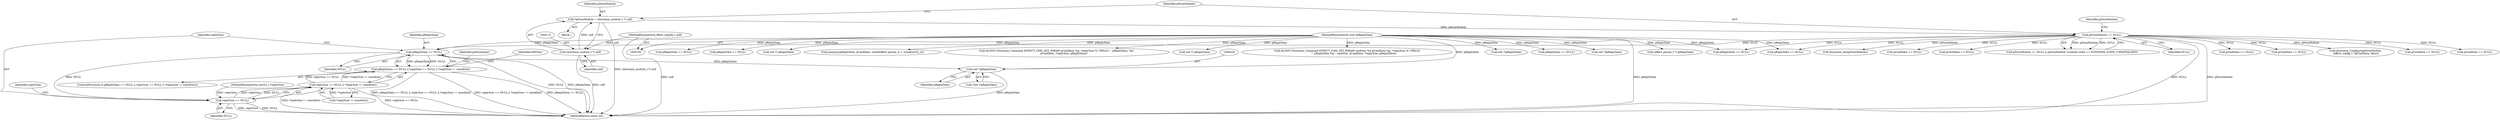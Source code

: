 digraph "0_Android_aeea52da00d210587fb3ed895de3d5f2e0264c88_0@pointer" {
"1000392" [label="(Call,pReplyData == NULL)"];
"1000106" [label="(MethodParameterIn,void *pReplyData)"];
"1000118" [label="(Call,pDwmModule == NULL)"];
"1000109" [label="(Call,*pDwmModule = (downmix_module_t *) self)"];
"1000111" [label="(Call,(downmix_module_t *) self)"];
"1000101" [label="(MethodParameterIn,effect_handle_t self)"];
"1000391" [label="(Call,pReplyData == NULL || replySize == NULL || *replySize != sizeof(int))"];
"1000396" [label="(Call,replySize == NULL)"];
"1000395" [label="(Call,replySize == NULL || *replySize != sizeof(int))"];
"1000427" [label="(Call,(int *)pReplyData)"];
"1000396" [label="(Call,replySize == NULL)"];
"1000334" [label="(Call,pReplyData == NULL)"];
"1000391" [label="(Call,pReplyData == NULL || replySize == NULL || *replySize != sizeof(int))"];
"1000320" [label="(Call,pCmdData == NULL)"];
"1000101" [label="(MethodParameterIn,effect_handle_t self)"];
"1000117" [label="(Call,pDwmModule == NULL || pDwmModule->context.state == DOWNMIX_STATE_UNINITIALIZED)"];
"1000119" [label="(Identifier,pDwmModule)"];
"1000105" [label="(MethodParameterIn,uint32_t *replySize)"];
"1000200" [label="(Call,(int *) pReplyData)"];
"1000110" [label="(Identifier,pDwmModule)"];
"1000549" [label="(Call,pCmdData == NULL)"];
"1000118" [label="(Call,pDwmModule == NULL)"];
"1000173" [label="(Call,pCmdData == NULL)"];
"1000267" [label="(Call,memcpy(pReplyData, pCmdData, sizeof(effect_param_t) + sizeof(int32_t)))"];
"1000203" [label="(Call,Downmix_Configure(pDwmModule,\n (effect_config_t *)pCmdData, false))"];
"1000395" [label="(Call,replySize == NULL || *replySize != sizeof(int))"];
"1000572" [label="(MethodReturn,static int)"];
"1000478" [label="(Call,pCmdData == NULL)"];
"1000113" [label="(Identifier,self)"];
"1000411" [label="(Identifier,pDownmixer)"];
"1000216" [label="(Call,ALOGV(\"Downmix_Command EFFECT_CMD_GET_PARAM pCmdData %p, *replySize %\" PRIu32 \", pReplyData: %p\",\n                 pCmdData, *replySize, pReplyData))"];
"1000164" [label="(Call,(int *) pReplyData)"];
"1000311" [label="(Call,ALOGV(\"Downmix_Command EFFECT_CMD_SET_PARAM cmdSize %d pCmdData %p, *replySize %\" PRIu32\n                 \", pReplyData %p\", cmdSize, pCmdData, *replySize, pReplyData))"];
"1000397" [label="(Identifier,replySize)"];
"1000111" [label="(Call,(downmix_module_t *) self)"];
"1000106" [label="(MethodParameterIn,void *pReplyData)"];
"1000496" [label="(Call,pCmdData == NULL)"];
"1000107" [label="(Block,)"];
"1000394" [label="(Identifier,NULL)"];
"1000401" [label="(Identifier,replySize)"];
"1000407" [label="(Identifier,EINVAL)"];
"1000470" [label="(Call,(int *)pReplyData)"];
"1000429" [label="(Identifier,pReplyData)"];
"1000427" [label="(Call,(int *)pReplyData)"];
"1000238" [label="(Call,pReplyData == NULL)"];
"1000398" [label="(Identifier,NULL)"];
"1000120" [label="(Identifier,NULL)"];
"1000167" [label="(Call,Downmix_Init(pDwmModule))"];
"1000360" [label="(Call,(int *)pReplyData)"];
"1000393" [label="(Identifier,pReplyData)"];
"1000392" [label="(Call,pReplyData == NULL)"];
"1000399" [label="(Call,*replySize != sizeof(int))"];
"1000390" [label="(ControlStructure,if (pReplyData == NULL || replySize == NULL || *replySize != sizeof(int)))"];
"1000224" [label="(Call,pCmdData == NULL)"];
"1000146" [label="(Call,pReplyData == NULL)"];
"1000264" [label="(Call,(effect_param_t *) pReplyData)"];
"1000435" [label="(Call,pReplyData == NULL)"];
"1000182" [label="(Call,pReplyData == NULL)"];
"1000109" [label="(Call,*pDwmModule = (downmix_module_t *) self)"];
"1000426" [label="(Call,*(int *)pReplyData)"];
"1000124" [label="(Identifier,pDwmModule)"];
"1000392" -> "1000391"  [label="AST: "];
"1000392" -> "1000394"  [label="CFG: "];
"1000393" -> "1000392"  [label="AST: "];
"1000394" -> "1000392"  [label="AST: "];
"1000397" -> "1000392"  [label="CFG: "];
"1000391" -> "1000392"  [label="CFG: "];
"1000392" -> "1000572"  [label="DDG: NULL"];
"1000392" -> "1000572"  [label="DDG: pReplyData"];
"1000392" -> "1000391"  [label="DDG: pReplyData"];
"1000392" -> "1000391"  [label="DDG: NULL"];
"1000106" -> "1000392"  [label="DDG: pReplyData"];
"1000118" -> "1000392"  [label="DDG: NULL"];
"1000392" -> "1000396"  [label="DDG: NULL"];
"1000392" -> "1000427"  [label="DDG: pReplyData"];
"1000106" -> "1000100"  [label="AST: "];
"1000106" -> "1000572"  [label="DDG: pReplyData"];
"1000106" -> "1000146"  [label="DDG: pReplyData"];
"1000106" -> "1000164"  [label="DDG: pReplyData"];
"1000106" -> "1000182"  [label="DDG: pReplyData"];
"1000106" -> "1000200"  [label="DDG: pReplyData"];
"1000106" -> "1000216"  [label="DDG: pReplyData"];
"1000106" -> "1000238"  [label="DDG: pReplyData"];
"1000106" -> "1000264"  [label="DDG: pReplyData"];
"1000106" -> "1000267"  [label="DDG: pReplyData"];
"1000106" -> "1000311"  [label="DDG: pReplyData"];
"1000106" -> "1000334"  [label="DDG: pReplyData"];
"1000106" -> "1000360"  [label="DDG: pReplyData"];
"1000106" -> "1000427"  [label="DDG: pReplyData"];
"1000106" -> "1000435"  [label="DDG: pReplyData"];
"1000106" -> "1000470"  [label="DDG: pReplyData"];
"1000118" -> "1000117"  [label="AST: "];
"1000118" -> "1000120"  [label="CFG: "];
"1000119" -> "1000118"  [label="AST: "];
"1000120" -> "1000118"  [label="AST: "];
"1000124" -> "1000118"  [label="CFG: "];
"1000117" -> "1000118"  [label="CFG: "];
"1000118" -> "1000572"  [label="DDG: NULL"];
"1000118" -> "1000572"  [label="DDG: pDwmModule"];
"1000118" -> "1000117"  [label="DDG: pDwmModule"];
"1000118" -> "1000117"  [label="DDG: NULL"];
"1000109" -> "1000118"  [label="DDG: pDwmModule"];
"1000118" -> "1000146"  [label="DDG: NULL"];
"1000118" -> "1000167"  [label="DDG: pDwmModule"];
"1000118" -> "1000173"  [label="DDG: NULL"];
"1000118" -> "1000203"  [label="DDG: pDwmModule"];
"1000118" -> "1000224"  [label="DDG: NULL"];
"1000118" -> "1000320"  [label="DDG: NULL"];
"1000118" -> "1000435"  [label="DDG: NULL"];
"1000118" -> "1000478"  [label="DDG: NULL"];
"1000118" -> "1000496"  [label="DDG: NULL"];
"1000118" -> "1000549"  [label="DDG: NULL"];
"1000109" -> "1000107"  [label="AST: "];
"1000109" -> "1000111"  [label="CFG: "];
"1000110" -> "1000109"  [label="AST: "];
"1000111" -> "1000109"  [label="AST: "];
"1000119" -> "1000109"  [label="CFG: "];
"1000109" -> "1000572"  [label="DDG: (downmix_module_t *) self"];
"1000111" -> "1000109"  [label="DDG: self"];
"1000111" -> "1000113"  [label="CFG: "];
"1000112" -> "1000111"  [label="AST: "];
"1000113" -> "1000111"  [label="AST: "];
"1000111" -> "1000572"  [label="DDG: self"];
"1000101" -> "1000111"  [label="DDG: self"];
"1000101" -> "1000100"  [label="AST: "];
"1000101" -> "1000572"  [label="DDG: self"];
"1000391" -> "1000390"  [label="AST: "];
"1000391" -> "1000395"  [label="CFG: "];
"1000395" -> "1000391"  [label="AST: "];
"1000407" -> "1000391"  [label="CFG: "];
"1000411" -> "1000391"  [label="CFG: "];
"1000391" -> "1000572"  [label="DDG: pReplyData == NULL"];
"1000391" -> "1000572"  [label="DDG: pReplyData == NULL || replySize == NULL || *replySize != sizeof(int)"];
"1000391" -> "1000572"  [label="DDG: replySize == NULL || *replySize != sizeof(int)"];
"1000395" -> "1000391"  [label="DDG: replySize == NULL"];
"1000395" -> "1000391"  [label="DDG: *replySize != sizeof(int)"];
"1000396" -> "1000395"  [label="AST: "];
"1000396" -> "1000398"  [label="CFG: "];
"1000397" -> "1000396"  [label="AST: "];
"1000398" -> "1000396"  [label="AST: "];
"1000401" -> "1000396"  [label="CFG: "];
"1000395" -> "1000396"  [label="CFG: "];
"1000396" -> "1000572"  [label="DDG: replySize"];
"1000396" -> "1000572"  [label="DDG: NULL"];
"1000396" -> "1000395"  [label="DDG: replySize"];
"1000396" -> "1000395"  [label="DDG: NULL"];
"1000105" -> "1000396"  [label="DDG: replySize"];
"1000395" -> "1000399"  [label="CFG: "];
"1000399" -> "1000395"  [label="AST: "];
"1000395" -> "1000572"  [label="DDG: replySize == NULL"];
"1000395" -> "1000572"  [label="DDG: *replySize != sizeof(int)"];
"1000399" -> "1000395"  [label="DDG: *replySize"];
"1000427" -> "1000426"  [label="AST: "];
"1000427" -> "1000429"  [label="CFG: "];
"1000428" -> "1000427"  [label="AST: "];
"1000429" -> "1000427"  [label="AST: "];
"1000426" -> "1000427"  [label="CFG: "];
"1000427" -> "1000572"  [label="DDG: pReplyData"];
}

